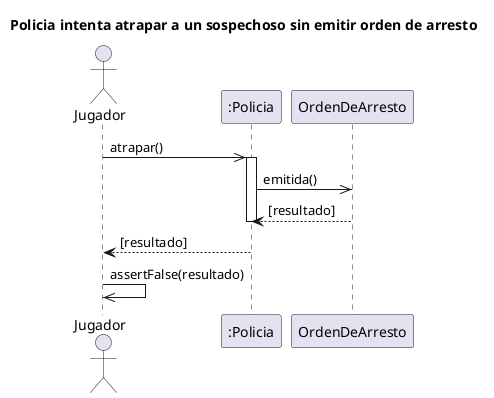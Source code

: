 @startuml
title Policia intenta atrapar a un sospechoso sin emitir orden de arresto

actor "Jugador" as AlgoThief
participant ":Policia" as Policia
participant "OrdenDeArresto" as Orden
AlgoThief ->> Policia : atrapar()
activate Policia
    Policia ->> Orden : emitida()
    Orden --> Policia : [resultado]
deactivate Policia
Policia --> AlgoThief : [resultado]

AlgoThief ->> AlgoThief : assertFalse(resultado)
@enduml